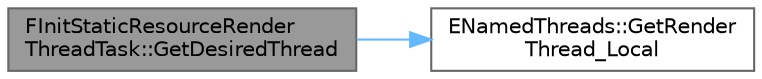 digraph "FInitStaticResourceRenderThreadTask::GetDesiredThread"
{
 // INTERACTIVE_SVG=YES
 // LATEX_PDF_SIZE
  bgcolor="transparent";
  edge [fontname=Helvetica,fontsize=10,labelfontname=Helvetica,labelfontsize=10];
  node [fontname=Helvetica,fontsize=10,shape=box,height=0.2,width=0.4];
  rankdir="LR";
  Node1 [id="Node000001",label="FInitStaticResourceRender\lThreadTask::GetDesiredThread",height=0.2,width=0.4,color="gray40", fillcolor="grey60", style="filled", fontcolor="black",tooltip=" "];
  Node1 -> Node2 [id="edge1_Node000001_Node000002",color="steelblue1",style="solid",tooltip=" "];
  Node2 [id="Node000002",label="ENamedThreads::GetRender\lThread_Local",height=0.2,width=0.4,color="grey40", fillcolor="white", style="filled",URL="$db/d7c/namespaceENamedThreads.html#a4e1992e463aa5fd88e16925c68342df8",tooltip=" "];
}
